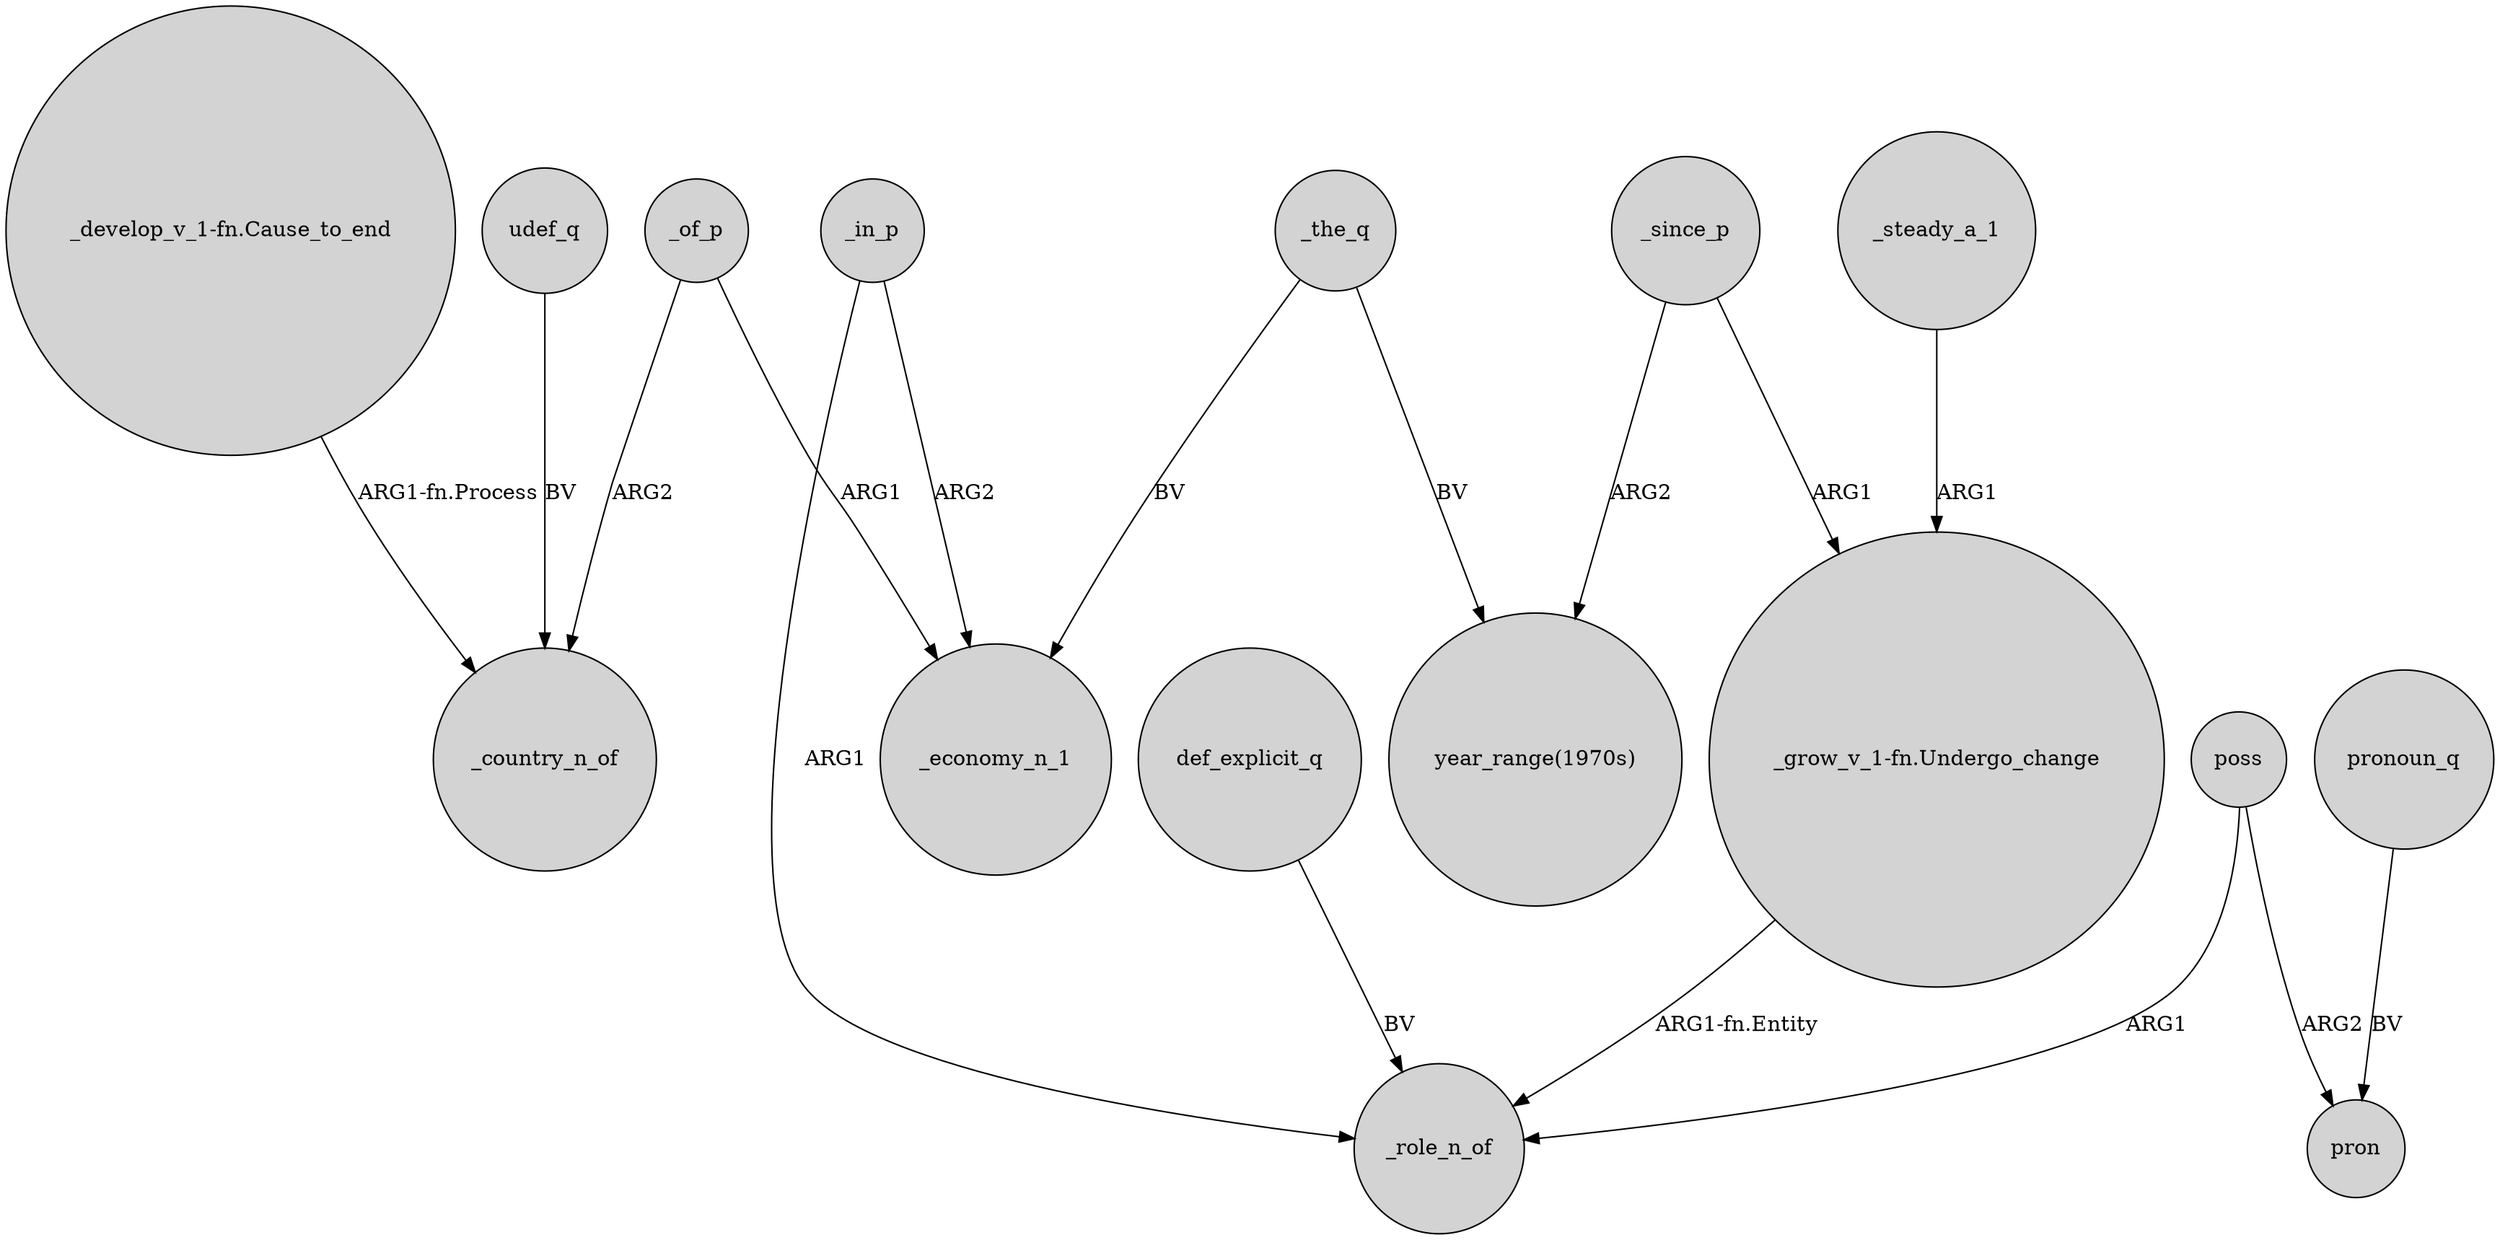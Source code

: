 digraph {
	node [shape=circle style=filled]
	"_develop_v_1-fn.Cause_to_end" -> _country_n_of [label="ARG1-fn.Process"]
	_since_p -> "_grow_v_1-fn.Undergo_change" [label=ARG1]
	_the_q -> "year_range(1970s)" [label=BV]
	"_grow_v_1-fn.Undergo_change" -> _role_n_of [label="ARG1-fn.Entity"]
	_in_p -> _role_n_of [label=ARG1]
	def_explicit_q -> _role_n_of [label=BV]
	udef_q -> _country_n_of [label=BV]
	_steady_a_1 -> "_grow_v_1-fn.Undergo_change" [label=ARG1]
	_since_p -> "year_range(1970s)" [label=ARG2]
	_of_p -> _country_n_of [label=ARG2]
	poss -> _role_n_of [label=ARG1]
	pronoun_q -> pron [label=BV]
	poss -> pron [label=ARG2]
	_the_q -> _economy_n_1 [label=BV]
	_in_p -> _economy_n_1 [label=ARG2]
	_of_p -> _economy_n_1 [label=ARG1]
}
